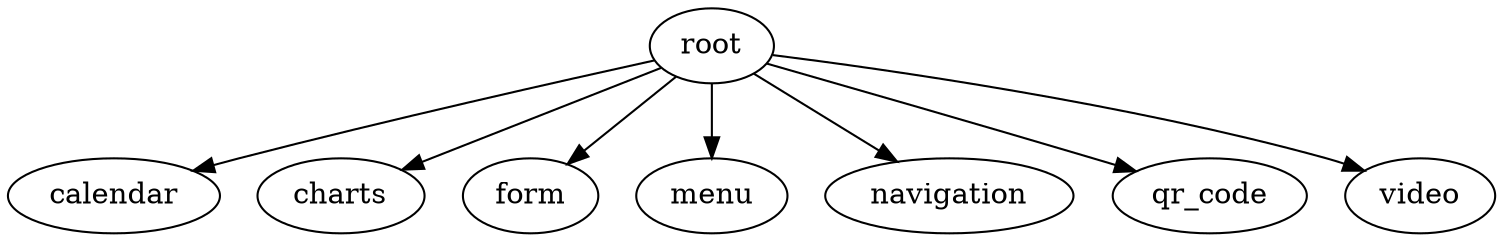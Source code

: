 digraph {
calendar
charts
form
menu
navigation
qr_code
root
video
root -> calendar
root -> charts
root -> form
root -> menu
root -> navigation
root -> qr_code
root -> video
}
